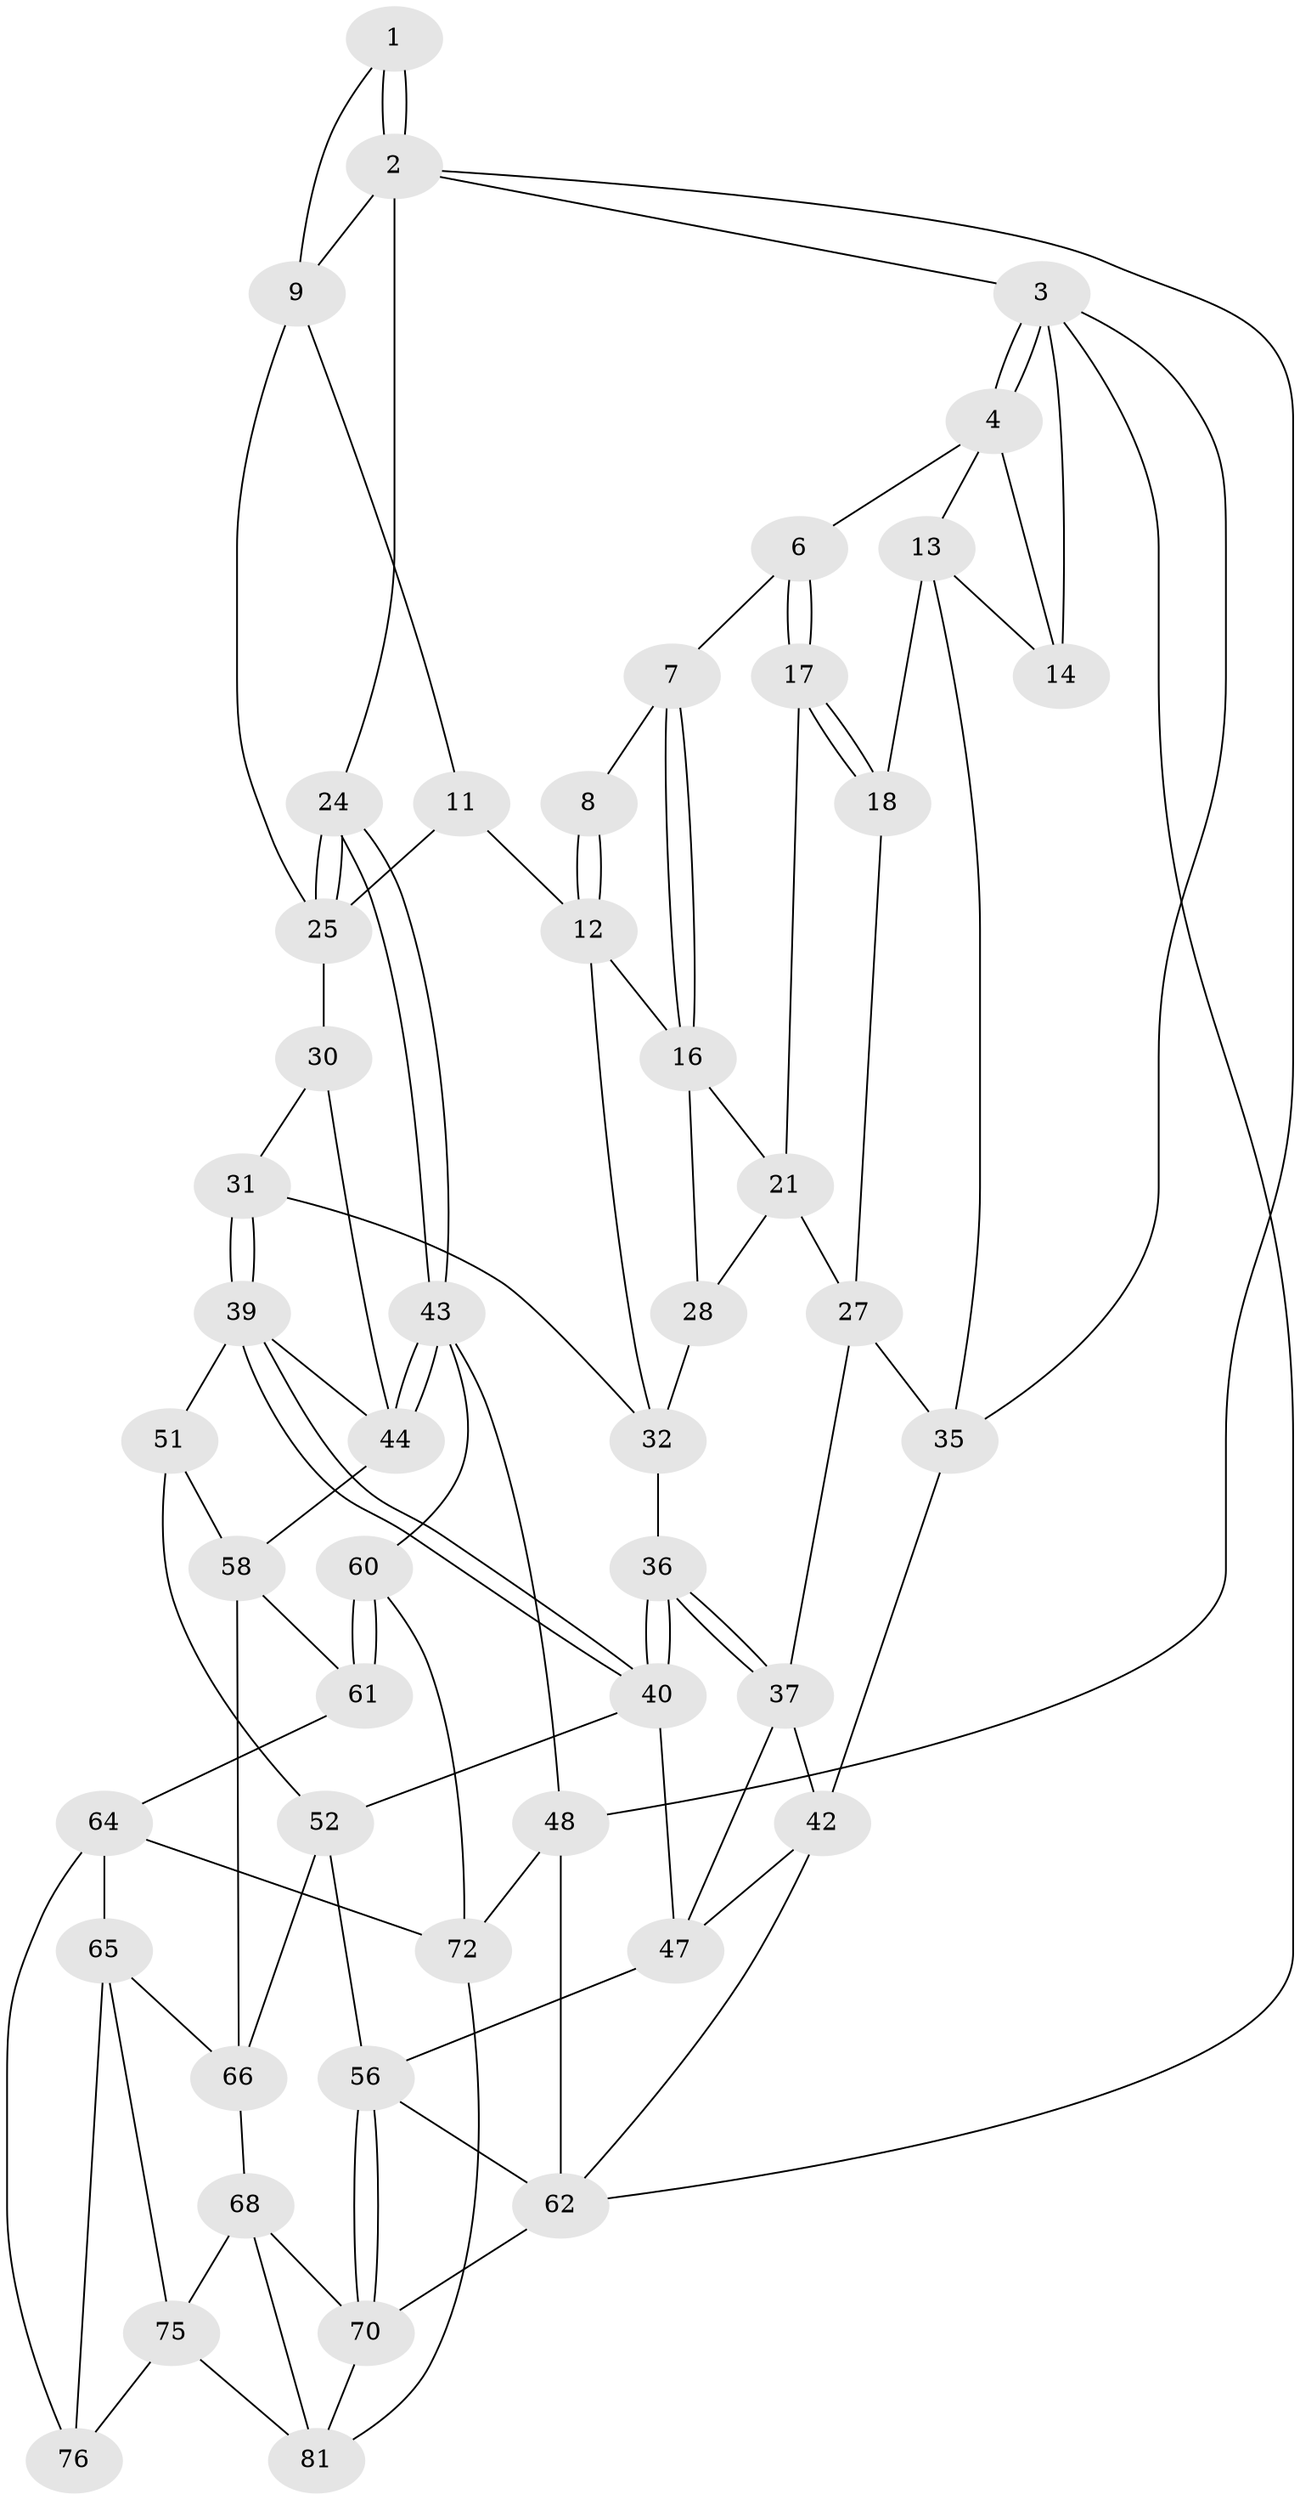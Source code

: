 // original degree distribution, {3: 0.024390243902439025, 6: 0.25609756097560976, 4: 0.2804878048780488, 5: 0.43902439024390244}
// Generated by graph-tools (version 1.1) at 2025/11/02/27/25 16:11:52]
// undirected, 49 vertices, 105 edges
graph export_dot {
graph [start="1"]
  node [color=gray90,style=filled];
  1 [pos="+0.8256438958775127+0"];
  2 [pos="+1+0",super="+22"];
  3 [pos="+0+0",super="+23"];
  4 [pos="+0+0",super="+5"];
  6 [pos="+0.38541004314525695+0"];
  7 [pos="+0.45431342002438396+0"];
  8 [pos="+0.7652349185703219+0"];
  9 [pos="+0.8567810400623885+0.0023472008687945717",super="+10"];
  11 [pos="+0.806987812683036+0.088992039559887"];
  12 [pos="+0.7024781700579087+0.08507633955671272",super="+15"];
  13 [pos="+0.17194735594741312+0.15654630724038238",super="+19"];
  14 [pos="+0.06356848975303264+0.07482890425767832"];
  16 [pos="+0.5601411892958893+0.05852847822458543",super="+20"];
  17 [pos="+0.3507848730061417+0"];
  18 [pos="+0.25926859464802116+0.06766097726753192"];
  21 [pos="+0.4034675369660358+0.12414363105865792",super="+26"];
  24 [pos="+1+0.11509933217675838"];
  25 [pos="+0.9828394184402766+0.12786840218327283",super="+29"];
  27 [pos="+0.3799597261740593+0.1767316765859878",super="+34"];
  28 [pos="+0.4305654867705701+0.20860627910194224"];
  30 [pos="+0.806802673138858+0.3287230666890669"];
  31 [pos="+0.6481529554867799+0.19438510403512102"];
  32 [pos="+0.6250034998573709+0.16562289925053736",super="+33"];
  35 [pos="+0.1652556250544072+0.21205885271486125",super="+38"];
  36 [pos="+0.45886243213317196+0.322526756212589"];
  37 [pos="+0.2868920889783686+0.31120937927212095",super="+41"];
  39 [pos="+0.5451289674247924+0.41724318027687907",super="+50"];
  40 [pos="+0.48408023506702796+0.37865111811746527",super="+46"];
  42 [pos="+0+0.5328885324057041",super="+55"];
  43 [pos="+1+0.3940572472390968",super="+49"];
  44 [pos="+0.9521934313847287+0.415749341522004",super="+45"];
  47 [pos="+0.31129914841245454+0.48449349312121665",super="+54"];
  48 [pos="+1+1"];
  51 [pos="+0.6304300220418695+0.5202649386409269"];
  52 [pos="+0.6021183334188231+0.5563940681206867",super="+53"];
  56 [pos="+0.3476886374958972+0.7194342469631181",super="+57"];
  58 [pos="+0.910379949015868+0.5565140360934535",super="+59"];
  60 [pos="+1+0.7536145181101513",super="+71"];
  61 [pos="+0.9349010115090064+0.6373658415355516",super="+63"];
  62 [pos="+0+1",super="+77"];
  64 [pos="+0.8516997712013393+0.7262574425505773",super="+73"];
  65 [pos="+0.8094806840761384+0.7268386422433445",super="+74"];
  66 [pos="+0.7832867608043236+0.6942036342262005",super="+67"];
  68 [pos="+0.5952389951823102+0.8196847428693429",super="+69"];
  70 [pos="+0.4500973668409158+0.8263707828983528",super="+79"];
  72 [pos="+0.9347350189295917+0.8673806948258665",super="+80"];
  75 [pos="+0.6334259348565098+0.8253877561645009",super="+78"];
  76 [pos="+0.7970797986414907+0.8614156960961217"];
  81 [pos="+0.7951278539162191+1",super="+82"];
  1 -- 2;
  1 -- 2;
  1 -- 9;
  2 -- 3;
  2 -- 48;
  2 -- 24;
  2 -- 9;
  3 -- 4;
  3 -- 4;
  3 -- 62;
  3 -- 35;
  3 -- 14;
  4 -- 14;
  4 -- 13;
  4 -- 6;
  6 -- 7;
  6 -- 17;
  6 -- 17;
  7 -- 8;
  7 -- 16;
  7 -- 16;
  8 -- 12;
  8 -- 12;
  9 -- 11;
  9 -- 25;
  11 -- 12;
  11 -- 25;
  12 -- 16;
  12 -- 32;
  13 -- 14;
  13 -- 18;
  13 -- 35;
  16 -- 28;
  16 -- 21;
  17 -- 18;
  17 -- 18;
  17 -- 21;
  18 -- 27;
  21 -- 27;
  21 -- 28;
  24 -- 25;
  24 -- 25;
  24 -- 43;
  24 -- 43;
  25 -- 30;
  27 -- 35;
  27 -- 37;
  28 -- 32;
  30 -- 31;
  30 -- 44;
  31 -- 32;
  31 -- 39;
  31 -- 39;
  32 -- 36;
  35 -- 42;
  36 -- 37;
  36 -- 37;
  36 -- 40;
  36 -- 40;
  37 -- 42;
  37 -- 47;
  39 -- 40;
  39 -- 40;
  39 -- 51;
  39 -- 44;
  40 -- 47;
  40 -- 52;
  42 -- 62;
  42 -- 47;
  43 -- 44;
  43 -- 44;
  43 -- 48;
  43 -- 60;
  44 -- 58;
  47 -- 56;
  48 -- 62;
  48 -- 72;
  51 -- 52;
  51 -- 58;
  52 -- 56;
  52 -- 66;
  56 -- 70;
  56 -- 70;
  56 -- 62;
  58 -- 61;
  58 -- 66;
  60 -- 61 [weight=2];
  60 -- 61;
  60 -- 72;
  61 -- 64;
  62 -- 70;
  64 -- 65;
  64 -- 72;
  64 -- 76;
  65 -- 66;
  65 -- 75;
  65 -- 76;
  66 -- 68;
  68 -- 75;
  68 -- 70;
  68 -- 81;
  70 -- 81;
  72 -- 81;
  75 -- 81;
  75 -- 76;
}
